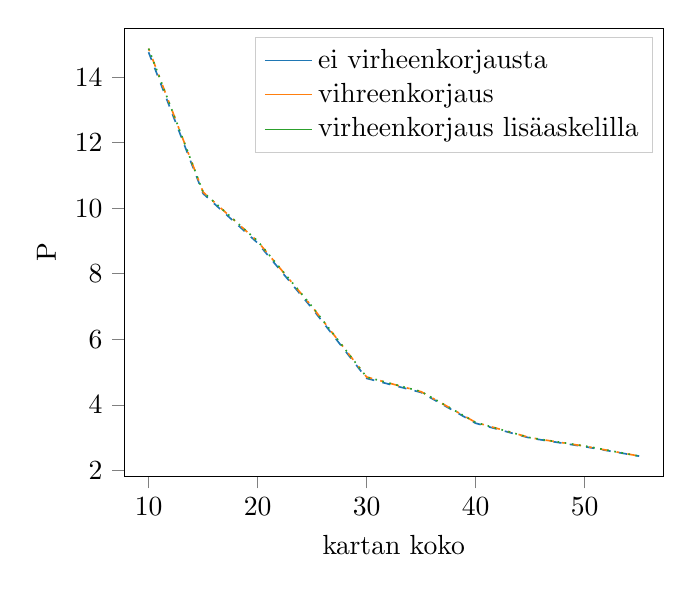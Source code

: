 % This file was created by matplotlib2tikz v0.6.14.
\begin{tikzpicture}

\definecolor{color2}{rgb}{0.173,0.627,0.173}
\definecolor{color1}{rgb}{1,0.498,0.055}
\definecolor{color0}{rgb}{0.122,0.467,0.706}

\begin{axis}[
xlabel={kartan koko},
ylabel={P},
xmin=7.75, xmax=57.25,
ymin=1.811, ymax=15.495,
tick align=outside,
tick pos=left,
x grid style={white!69.02!black},
y grid style={white!69.02!black},
legend cell align={left},
legend entries={{ei virheenkorjausta},{vihreenkorjaus},{virheenkorjaus lisäaskelilla}},
legend style={draw=white!80.0!black}
]
\addlegendimage{no markers, color0}
\addlegendimage{no markers, color1}
\addlegendimage{no markers, color2}
\addplot [semithick, color0, dashed]
table {%
10 14.762
15 10.448
20 8.94
25 6.944
30 4.807
35 4.378
40 3.438
45 2.984
50 2.723
55 2.433
};
\addplot [semithick, color1, dash pattern=on 1pt off 3pt on 3pt off 3pt]
table {%
10 14.873
15 10.494
20 8.99
25 6.992
30 4.848
35 4.4
40 3.464
45 2.996
50 2.738
55 2.436
};
\addplot [semithick, color2, dotted]
table {%
10 14.873
15 10.494
20 9
25 7
30 4.848
35 4.405
40 3.464
45 2.996
50 2.745
55 2.436
};
\end{axis}

\end{tikzpicture}